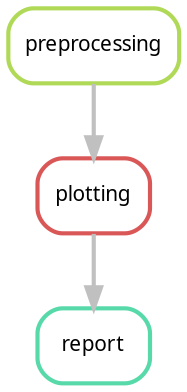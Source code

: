 digraph snakemake_dag {
    graph[bgcolor=white, margin=0];
    node[shape=box, style=rounded, fontname=sans,                 fontsize=10, penwidth=2];
    edge[penwidth=2, color=grey];
	0[label = "report", color = "0.44 0.6 0.85", style="rounded"];
	1[label = "plotting", color = "0.00 0.6 0.85", style="rounded"];
	2[label = "preprocessing", color = "0.22 0.6 0.85", style="rounded"];
	1 -> 0
	2 -> 1
}            
